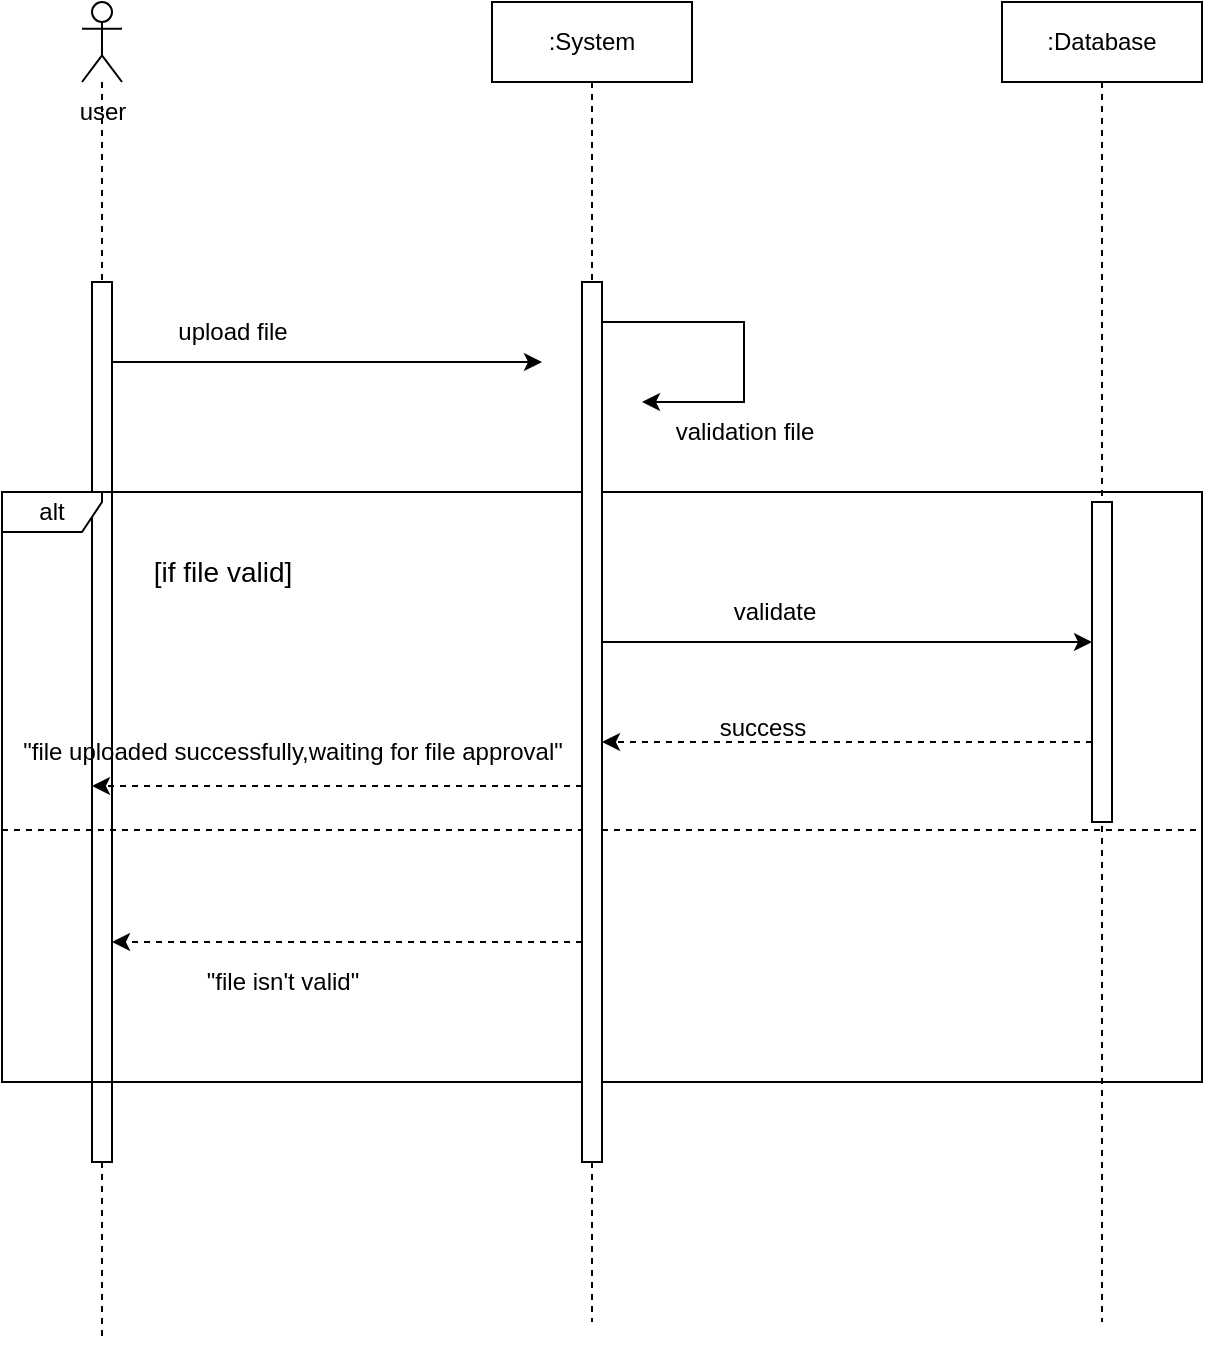 <mxfile version="22.1.2" type="device">
  <diagram name="Page-1" id="MEffSY89FpvgsJPfxHrh">
    <mxGraphModel dx="1098" dy="828" grid="1" gridSize="10" guides="1" tooltips="1" connect="1" arrows="1" fold="1" page="1" pageScale="1" pageWidth="850" pageHeight="1100" math="0" shadow="0">
      <root>
        <mxCell id="0" />
        <mxCell id="1" parent="0" />
        <mxCell id="Qc_WWcznij6NgpyuZBfU-6" value="" style="shape=umlLifeline;perimeter=lifelinePerimeter;whiteSpace=wrap;html=1;container=1;dropTarget=0;collapsible=0;recursiveResize=0;outlineConnect=0;portConstraint=eastwest;newEdgeStyle={&quot;curved&quot;:0,&quot;rounded&quot;:0};participant=umlActor;" parent="1" vertex="1">
          <mxGeometry x="120" y="60" width="20" height="670" as="geometry" />
        </mxCell>
        <mxCell id="Qc_WWcznij6NgpyuZBfU-20" value="" style="html=1;points=[[0,0,0,0,5],[0,1,0,0,-5],[1,0,0,0,5],[1,1,0,0,-5]];perimeter=orthogonalPerimeter;outlineConnect=0;targetShapes=umlLifeline;portConstraint=eastwest;newEdgeStyle={&quot;curved&quot;:0,&quot;rounded&quot;:0};" parent="Qc_WWcznij6NgpyuZBfU-6" vertex="1">
          <mxGeometry x="5" y="140" width="10" height="440" as="geometry" />
        </mxCell>
        <mxCell id="Qc_WWcznij6NgpyuZBfU-11" value=":System" style="shape=umlLifeline;perimeter=lifelinePerimeter;whiteSpace=wrap;html=1;container=1;dropTarget=0;collapsible=0;recursiveResize=0;outlineConnect=0;portConstraint=eastwest;newEdgeStyle={&quot;curved&quot;:0,&quot;rounded&quot;:0};" parent="1" vertex="1">
          <mxGeometry x="325" y="60" width="100" height="660" as="geometry" />
        </mxCell>
        <mxCell id="Qc_WWcznij6NgpyuZBfU-12" value=":Database" style="shape=umlLifeline;perimeter=lifelinePerimeter;whiteSpace=wrap;html=1;container=1;dropTarget=0;collapsible=0;recursiveResize=0;outlineConnect=0;portConstraint=eastwest;newEdgeStyle={&quot;curved&quot;:0,&quot;rounded&quot;:0};" parent="1" vertex="1">
          <mxGeometry x="580" y="60" width="100" height="660" as="geometry" />
        </mxCell>
        <mxCell id="Qc_WWcznij6NgpyuZBfU-13" value="user" style="text;html=1;align=center;verticalAlign=middle;resizable=0;points=[];autosize=1;strokeColor=none;fillColor=none;" parent="1" vertex="1">
          <mxGeometry x="105" y="100" width="50" height="30" as="geometry" />
        </mxCell>
        <mxCell id="Qc_WWcznij6NgpyuZBfU-16" value="alt" style="shape=umlFrame;whiteSpace=wrap;html=1;pointerEvents=0;width=50;height=20;" parent="1" vertex="1">
          <mxGeometry x="80" y="305" width="600" height="295" as="geometry" />
        </mxCell>
        <mxCell id="Qc_WWcznij6NgpyuZBfU-22" value="" style="edgeStyle=orthogonalEdgeStyle;rounded=0;orthogonalLoop=1;jettySize=auto;html=1;curved=0;" parent="1" source="Qc_WWcznij6NgpyuZBfU-20" edge="1">
          <mxGeometry relative="1" as="geometry">
            <mxPoint x="350" y="240" as="targetPoint" />
            <Array as="points">
              <mxPoint x="200" y="240" />
              <mxPoint x="200" y="240" />
            </Array>
          </mxGeometry>
        </mxCell>
        <mxCell id="Qc_WWcznij6NgpyuZBfU-25" value="upload file" style="text;html=1;align=center;verticalAlign=middle;resizable=0;points=[];autosize=1;strokeColor=none;fillColor=none;" parent="1" vertex="1">
          <mxGeometry x="155" y="210" width="80" height="30" as="geometry" />
        </mxCell>
        <mxCell id="Qc_WWcznij6NgpyuZBfU-36" value="&lt;font style=&quot;font-size: 14px;&quot;&gt;[if file valid]&lt;/font&gt;" style="text;html=1;align=center;verticalAlign=middle;resizable=0;points=[];autosize=1;strokeColor=none;fillColor=none;" parent="1" vertex="1">
          <mxGeometry x="145" y="330" width="90" height="30" as="geometry" />
        </mxCell>
        <mxCell id="Qc_WWcznij6NgpyuZBfU-38" value="&quot;file uploaded successfully,waiting for file approval&quot;" style="text;html=1;align=center;verticalAlign=middle;resizable=0;points=[];autosize=1;strokeColor=none;fillColor=none;" parent="1" vertex="1">
          <mxGeometry x="80" y="420" width="290" height="30" as="geometry" />
        </mxCell>
        <mxCell id="Qc_WWcznij6NgpyuZBfU-40" value="" style="edgeStyle=orthogonalEdgeStyle;orthogonalLoop=1;jettySize=auto;html=1;rounded=0;" parent="1" edge="1" source="Qc_WWcznij6NgpyuZBfU-11">
          <mxGeometry width="80" relative="1" as="geometry">
            <mxPoint x="400" y="220" as="sourcePoint" />
            <mxPoint x="400" y="260" as="targetPoint" />
            <Array as="points">
              <mxPoint x="451" y="220" />
              <mxPoint x="451" y="260" />
            </Array>
          </mxGeometry>
        </mxCell>
        <mxCell id="Qc_WWcznij6NgpyuZBfU-42" value="validation file" style="text;html=1;align=center;verticalAlign=middle;resizable=0;points=[];autosize=1;strokeColor=none;fillColor=none;" parent="1" vertex="1">
          <mxGeometry x="405.5" y="260" width="90" height="30" as="geometry" />
        </mxCell>
        <mxCell id="Qc_WWcznij6NgpyuZBfU-48" value="" style="line;strokeWidth=1;fillColor=none;align=left;verticalAlign=middle;spacingTop=-1;spacingLeft=3;spacingRight=3;rotatable=0;labelPosition=right;points=[];portConstraint=eastwest;strokeColor=inherit;dashed=1;" parent="1" vertex="1">
          <mxGeometry x="80" y="470" width="600" height="8" as="geometry" />
        </mxCell>
        <mxCell id="Qc_WWcznij6NgpyuZBfU-50" value="" style="html=1;points=[[0,0,0,0,5],[0,1,0,0,-5],[1,0,0,0,5],[1,1,0,0,-5]];perimeter=orthogonalPerimeter;outlineConnect=0;targetShapes=umlLifeline;portConstraint=eastwest;newEdgeStyle={&quot;curved&quot;:0,&quot;rounded&quot;:0};" parent="1" vertex="1">
          <mxGeometry x="370" y="200" width="10" height="440" as="geometry" />
        </mxCell>
        <mxCell id="Qc_WWcznij6NgpyuZBfU-51" value="" style="edgeStyle=orthogonalEdgeStyle;orthogonalLoop=1;jettySize=auto;html=1;rounded=0;" parent="1" edge="1" target="ml0B2kvFBNQ6Q_Xjg7u4-6">
          <mxGeometry width="80" relative="1" as="geometry">
            <mxPoint x="380" y="370" as="sourcePoint" />
            <mxPoint x="630" y="370" as="targetPoint" />
            <Array as="points">
              <mxPoint x="380" y="380" />
            </Array>
          </mxGeometry>
        </mxCell>
        <mxCell id="Qc_WWcznij6NgpyuZBfU-52" value="validate" style="text;html=1;align=center;verticalAlign=middle;resizable=0;points=[];autosize=1;strokeColor=none;fillColor=none;" parent="1" vertex="1">
          <mxGeometry x="435.5" y="350" width="60" height="30" as="geometry" />
        </mxCell>
        <mxCell id="Qc_WWcznij6NgpyuZBfU-55" value="" style="edgeStyle=none;orthogonalLoop=1;jettySize=auto;html=1;rounded=0;dashed=1;" parent="1" source="Qc_WWcznij6NgpyuZBfU-50" edge="1">
          <mxGeometry width="80" relative="1" as="geometry">
            <mxPoint x="420" y="400" as="sourcePoint" />
            <mxPoint x="135" y="530" as="targetPoint" />
            <Array as="points">
              <mxPoint x="260" y="530" />
            </Array>
          </mxGeometry>
        </mxCell>
        <mxCell id="Qc_WWcznij6NgpyuZBfU-60" value="&quot;file isn&#39;t valid&quot;" style="text;html=1;align=center;verticalAlign=middle;resizable=0;points=[];autosize=1;strokeColor=none;fillColor=none;" parent="1" vertex="1">
          <mxGeometry x="170" y="535" width="100" height="30" as="geometry" />
        </mxCell>
        <mxCell id="ml0B2kvFBNQ6Q_Xjg7u4-6" value="" style="html=1;points=[[0,0,0,0,5],[0,1,0,0,-5],[1,0,0,0,5],[1,1,0,0,-5]];perimeter=orthogonalPerimeter;outlineConnect=0;targetShapes=umlLifeline;portConstraint=eastwest;newEdgeStyle={&quot;curved&quot;:0,&quot;rounded&quot;:0};" vertex="1" parent="1">
          <mxGeometry x="625" y="310" width="10" height="160" as="geometry" />
        </mxCell>
        <mxCell id="ml0B2kvFBNQ6Q_Xjg7u4-8" value="" style="edgeStyle=none;orthogonalLoop=1;jettySize=auto;html=1;rounded=0;exitX=0.5;exitY=0.75;exitDx=0;exitDy=0;exitPerimeter=0;dashed=1;" edge="1" parent="1">
          <mxGeometry width="80" relative="1" as="geometry">
            <mxPoint x="625" y="430" as="sourcePoint" />
            <mxPoint x="380" y="430" as="targetPoint" />
            <Array as="points" />
          </mxGeometry>
        </mxCell>
        <mxCell id="ml0B2kvFBNQ6Q_Xjg7u4-13" value="success" style="text;html=1;align=center;verticalAlign=middle;resizable=0;points=[];autosize=1;strokeColor=none;fillColor=none;" vertex="1" parent="1">
          <mxGeometry x="425" y="408" width="70" height="30" as="geometry" />
        </mxCell>
        <mxCell id="ml0B2kvFBNQ6Q_Xjg7u4-14" value="" style="edgeStyle=none;orthogonalLoop=1;jettySize=auto;html=1;rounded=0;exitX=0.5;exitY=0.75;exitDx=0;exitDy=0;exitPerimeter=0;dashed=1;" edge="1" parent="1">
          <mxGeometry width="80" relative="1" as="geometry">
            <mxPoint x="370" y="452" as="sourcePoint" />
            <mxPoint x="125" y="452" as="targetPoint" />
            <Array as="points" />
          </mxGeometry>
        </mxCell>
      </root>
    </mxGraphModel>
  </diagram>
</mxfile>
